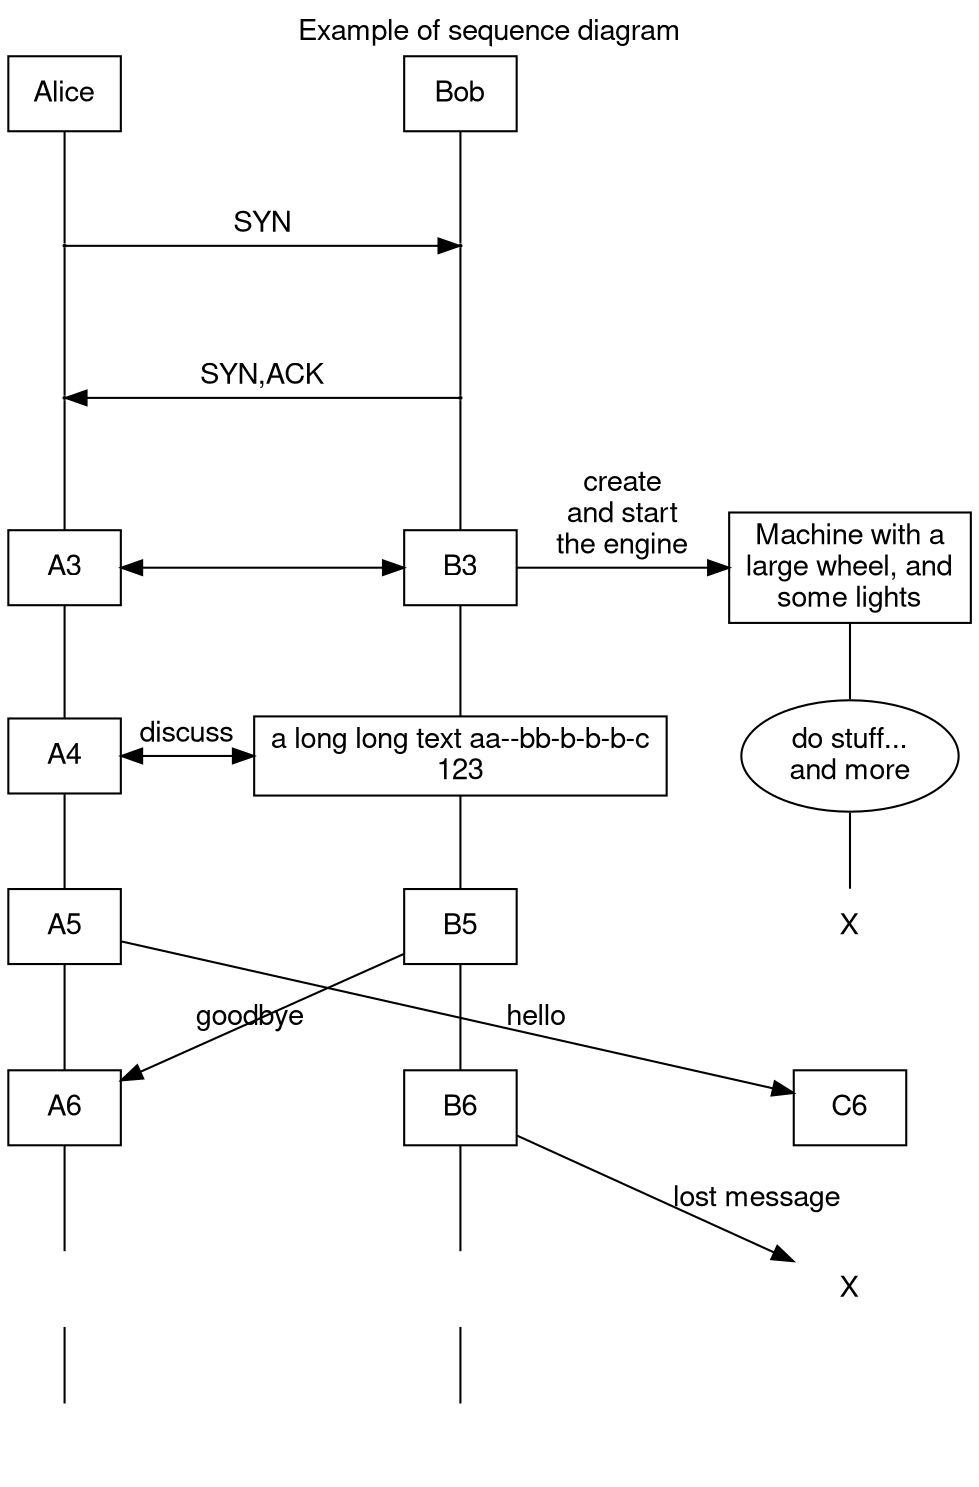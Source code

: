 digraph
{
splines=false // have strait edges
//nodesep=1
//ranksep=1
	fontname="Helvetica,Arial,sans-serif"
	node [fontname="Helvetica,Arial,sans-serif"]
	edge [fontname="Helvetica,Arial,sans-serif"]
	layout=dot
	label="Example of sequence diagram"
	labelloc = "t"

	node [shape=box]
	// arbitrary path on rigid grid
	A0 [label=Alice,fixedsize=false]
    B0 [label=Bob]
	C3 [label="Machine with a\nlarge wheel, and\nsome lights"]

	A1[shape=circle,width=0.01,fixedsize=true,label=""]
	A2[shape=circle,width=0.01,fixedsize=true,label=""]
	B1[shape=circle,width=0.01,fixedsize=true,label=""]
	B2[shape=circle,width=0.01,fixedsize=true,label=""]
	A1 -> B1 [label=SYN]
	B2 -> A2 [label="SYN,ACK"]
	B3 -> C3 [label="create\nand start\nthe engine"]
	C4 [label="do stuff...\nand more",shape=ellipse]
	C5 [shape=none,label=X]
	B4 [label="a long long text aa--bb-b-b-b-c\n123"]


	A5 -> C6 [label="hello"]
	B5 -> A6 [label="goodbye"]
	B6 -> C7 [label="lost message"]
	C7 [label=X,shape=none]
	A4 -> B4 [label="discuss",dir=both]
	A3 -> B3 [label=" ",dir=both] // put a SPACE, otherwise the edge may be curved


	edge [weight=1000,arrowhead=none]//,style=invis]

	// uncomment to hide the grid
	node [shape=none,width=0.01,label=""]

	A0 -> A1 -> A2 -> A3 -> A4 -> A5 -> A6 -> A7 -> A8
	B0 -> B1 -> B2 -> B3 -> B4 -> B5 -> B6 -> B7 -> B8

	edge [weight=1000,arrowhead=none]
	C3 -> C4 -> C5

	edge [weight=1000,arrowhead=none,style=invis]
	C0 -> C1 -> C2 -> C3
	C5 -> C6 -> C7 -> C8

	edge [style=invis,weight=10]
	rank=same {A0 -> B0 -> C0 }
	rank=same {A1 -> B1 -> C1 }
	rank=same {A2 -> B2 -> C2 }
	rank=same {A3 -> B3 -> C3 }
	rank=same {A4 -> B4 -> C4 }
	rank=same {A5 -> B5 -> C5 }
	rank=same {A6 -> B6 -> C6 }
	rank=same {A7 -> B7 -> C7 }
	rank=same {A8 -> B8 -> C8 }
}
